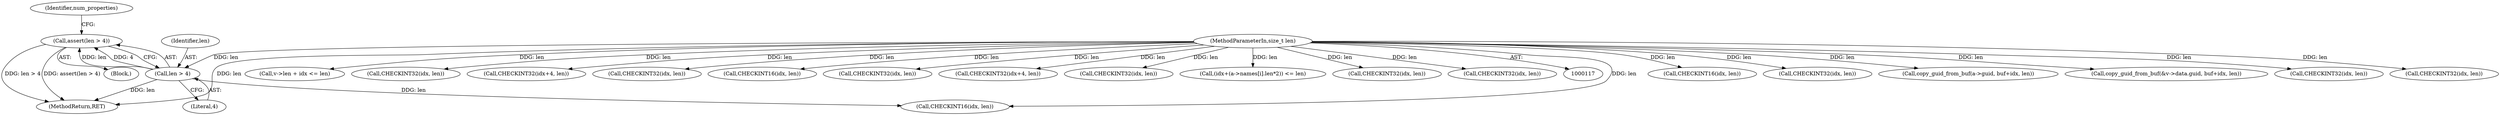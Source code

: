 digraph "0_tnef_1a17af1ed0c791aec44dbdc9eab91218cc1e335a@API" {
"1000127" [label="(Call,assert(len > 4))"];
"1000128" [label="(Call,len > 4)"];
"1000118" [label="(MethodParameterIn,size_t len)"];
"1000133" [label="(Identifier,num_properties)"];
"1000190" [label="(Call,CHECKINT16(idx, len))"];
"1000580" [label="(Call,CHECKINT32(idx, len))"];
"1000758" [label="(MethodReturn,RET)"];
"1000128" [label="(Call,len > 4)"];
"1000218" [label="(Call,copy_guid_from_buf(a->guid, buf+idx, len))"];
"1000627" [label="(Call,copy_guid_from_buf(&v->data.guid, buf+idx, len))"];
"1000480" [label="(Call,CHECKINT32(idx, len))"];
"1000118" [label="(MethodParameterIn,size_t len)"];
"1000648" [label="(Call,CHECKINT32(idx, len))"];
"1000663" [label="(Call,v->len + idx <= len)"];
"1000230" [label="(Call,CHECKINT32(idx, len))"];
"1000120" [label="(Block,)"];
"1000595" [label="(Call,CHECKINT32(idx+4, len))"];
"1000129" [label="(Identifier,len)"];
"1000531" [label="(Call,CHECKINT32(idx, len))"];
"1000127" [label="(Call,assert(len > 4))"];
"1000457" [label="(Call,CHECKINT16(idx, len))"];
"1000130" [label="(Literal,4)"];
"1000397" [label="(Call,CHECKINT32(idx, len))"];
"1000176" [label="(Call,CHECKINT16(idx, len))"];
"1000546" [label="(Call,CHECKINT32(idx+4, len))"];
"1000352" [label="(Call,CHECKINT32(idx, len))"];
"1000293" [label="(Call,(idx+(a->names[i].len*2)) <= len)"];
"1000506" [label="(Call,CHECKINT32(idx, len))"];
"1000274" [label="(Call,CHECKINT32(idx, len))"];
"1000127" -> "1000120"  [label="AST: "];
"1000127" -> "1000128"  [label="CFG: "];
"1000128" -> "1000127"  [label="AST: "];
"1000133" -> "1000127"  [label="CFG: "];
"1000127" -> "1000758"  [label="DDG: assert(len > 4)"];
"1000127" -> "1000758"  [label="DDG: len > 4"];
"1000128" -> "1000127"  [label="DDG: len"];
"1000128" -> "1000127"  [label="DDG: 4"];
"1000128" -> "1000130"  [label="CFG: "];
"1000129" -> "1000128"  [label="AST: "];
"1000130" -> "1000128"  [label="AST: "];
"1000128" -> "1000758"  [label="DDG: len"];
"1000118" -> "1000128"  [label="DDG: len"];
"1000128" -> "1000176"  [label="DDG: len"];
"1000118" -> "1000117"  [label="AST: "];
"1000118" -> "1000758"  [label="DDG: len"];
"1000118" -> "1000176"  [label="DDG: len"];
"1000118" -> "1000190"  [label="DDG: len"];
"1000118" -> "1000218"  [label="DDG: len"];
"1000118" -> "1000230"  [label="DDG: len"];
"1000118" -> "1000274"  [label="DDG: len"];
"1000118" -> "1000293"  [label="DDG: len"];
"1000118" -> "1000352"  [label="DDG: len"];
"1000118" -> "1000397"  [label="DDG: len"];
"1000118" -> "1000457"  [label="DDG: len"];
"1000118" -> "1000480"  [label="DDG: len"];
"1000118" -> "1000506"  [label="DDG: len"];
"1000118" -> "1000531"  [label="DDG: len"];
"1000118" -> "1000546"  [label="DDG: len"];
"1000118" -> "1000580"  [label="DDG: len"];
"1000118" -> "1000595"  [label="DDG: len"];
"1000118" -> "1000627"  [label="DDG: len"];
"1000118" -> "1000648"  [label="DDG: len"];
"1000118" -> "1000663"  [label="DDG: len"];
}
